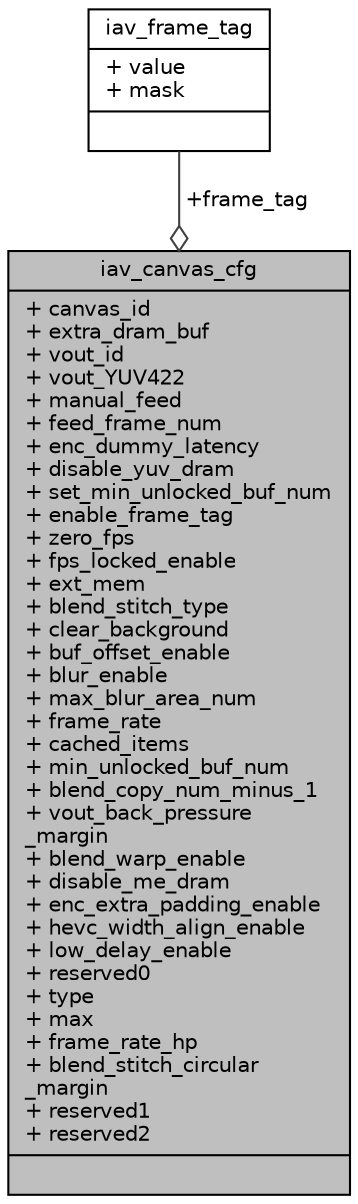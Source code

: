 digraph "iav_canvas_cfg"
{
 // INTERACTIVE_SVG=YES
 // LATEX_PDF_SIZE
  bgcolor="transparent";
  edge [fontname="Helvetica",fontsize="10",labelfontname="Helvetica",labelfontsize="10"];
  node [fontname="Helvetica",fontsize="10",shape=record];
  Node1 [label="{iav_canvas_cfg\n|+ canvas_id\l+ extra_dram_buf\l+ vout_id\l+ vout_YUV422\l+ manual_feed\l+ feed_frame_num\l+ enc_dummy_latency\l+ disable_yuv_dram\l+ set_min_unlocked_buf_num\l+ enable_frame_tag\l+ zero_fps\l+ fps_locked_enable\l+ ext_mem\l+ blend_stitch_type\l+ clear_background\l+ buf_offset_enable\l+ blur_enable\l+ max_blur_area_num\l+ frame_rate\l+ cached_items\l+ min_unlocked_buf_num\l+ blend_copy_num_minus_1\l+ vout_back_pressure\l_margin\l+ blend_warp_enable\l+ disable_me_dram\l+ enc_extra_padding_enable\l+ hevc_width_align_enable\l+ low_delay_enable\l+ reserved0\l+ type\l+ max\l+ frame_rate_hp\l+ blend_stitch_circular\l_margin\l+ reserved1\l+ reserved2\l|}",height=0.2,width=0.4,color="black", fillcolor="grey75", style="filled", fontcolor="black",tooltip=" "];
  Node2 -> Node1 [color="grey25",fontsize="10",style="solid",label=" +frame_tag" ,arrowhead="odiamond",fontname="Helvetica"];
  Node2 [label="{iav_frame_tag\n|+ value\l+ mask\l|}",height=0.2,width=0.4,color="black",URL="$d6/db0/structiav__frame__tag.html",tooltip=" "];
}
